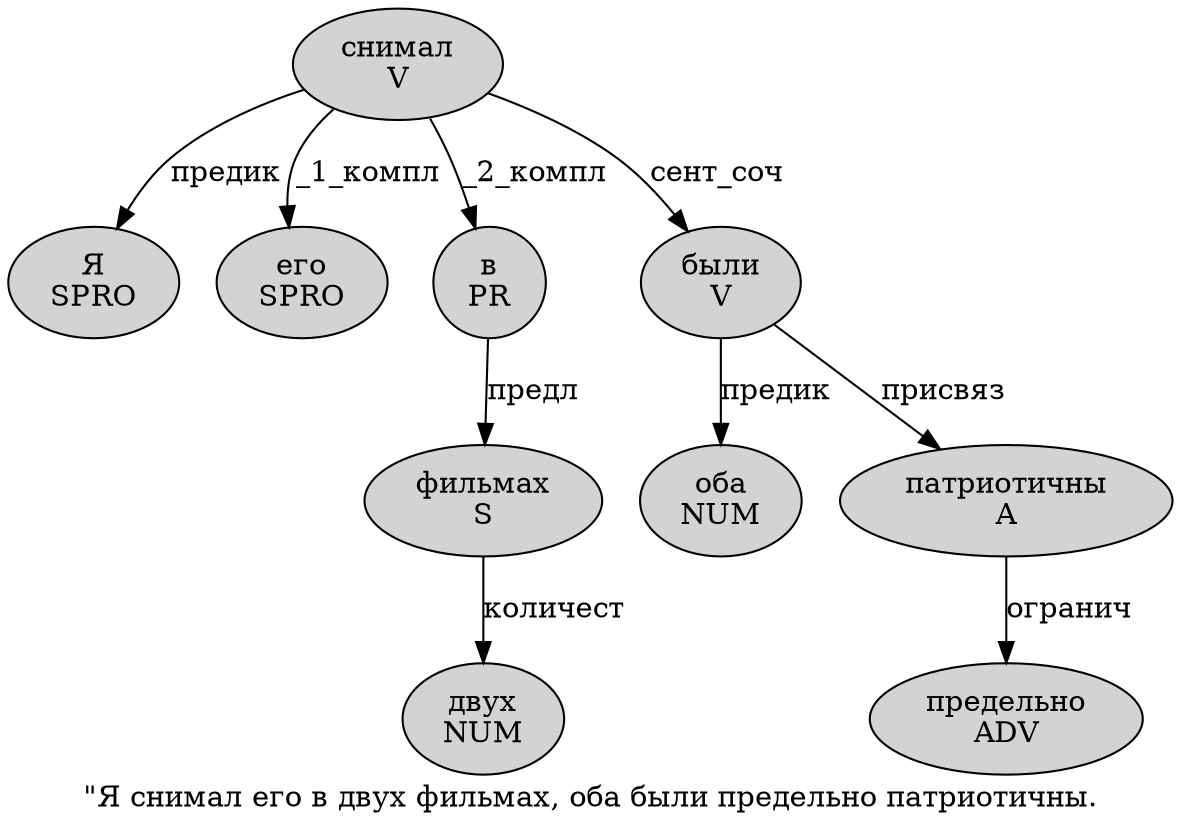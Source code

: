 digraph SENTENCE_1516 {
	graph [label="\"Я снимал его в двух фильмах, оба были предельно патриотичны."]
	node [style=filled]
		1 [label="Я
SPRO" color="" fillcolor=lightgray penwidth=1 shape=ellipse]
		2 [label="снимал
V" color="" fillcolor=lightgray penwidth=1 shape=ellipse]
		3 [label="его
SPRO" color="" fillcolor=lightgray penwidth=1 shape=ellipse]
		4 [label="в
PR" color="" fillcolor=lightgray penwidth=1 shape=ellipse]
		5 [label="двух
NUM" color="" fillcolor=lightgray penwidth=1 shape=ellipse]
		6 [label="фильмах
S" color="" fillcolor=lightgray penwidth=1 shape=ellipse]
		8 [label="оба
NUM" color="" fillcolor=lightgray penwidth=1 shape=ellipse]
		9 [label="были
V" color="" fillcolor=lightgray penwidth=1 shape=ellipse]
		10 [label="предельно
ADV" color="" fillcolor=lightgray penwidth=1 shape=ellipse]
		11 [label="патриотичны
A" color="" fillcolor=lightgray penwidth=1 shape=ellipse]
			9 -> 8 [label="предик"]
			9 -> 11 [label="присвяз"]
			4 -> 6 [label="предл"]
			11 -> 10 [label="огранич"]
			6 -> 5 [label="количест"]
			2 -> 1 [label="предик"]
			2 -> 3 [label="_1_компл"]
			2 -> 4 [label="_2_компл"]
			2 -> 9 [label="сент_соч"]
}
